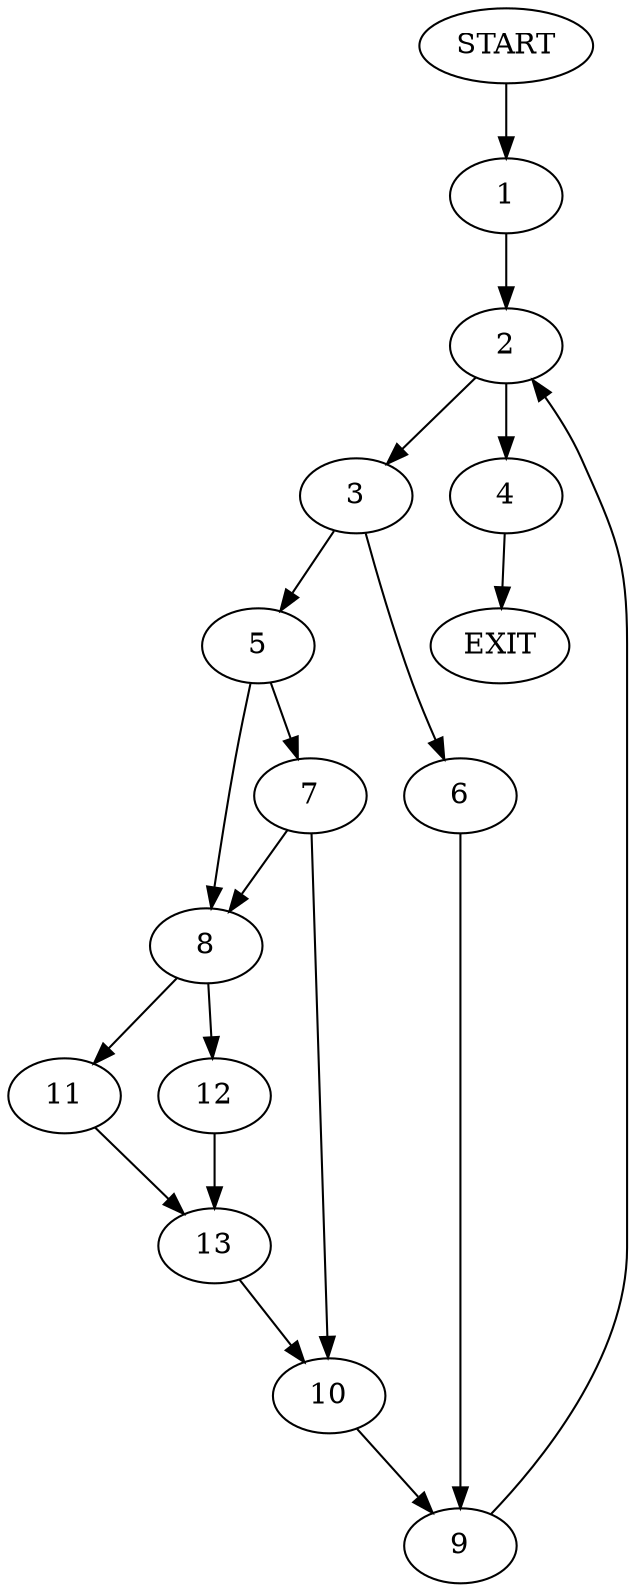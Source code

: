 digraph {
0 [label="START"]
14 [label="EXIT"]
0 -> 1
1 -> 2
2 -> 3
2 -> 4
3 -> 5
3 -> 6
4 -> 14
5 -> 7
5 -> 8
6 -> 9
7 -> 10
7 -> 8
8 -> 11
8 -> 12
10 -> 9
11 -> 13
12 -> 13
13 -> 10
9 -> 2
}
